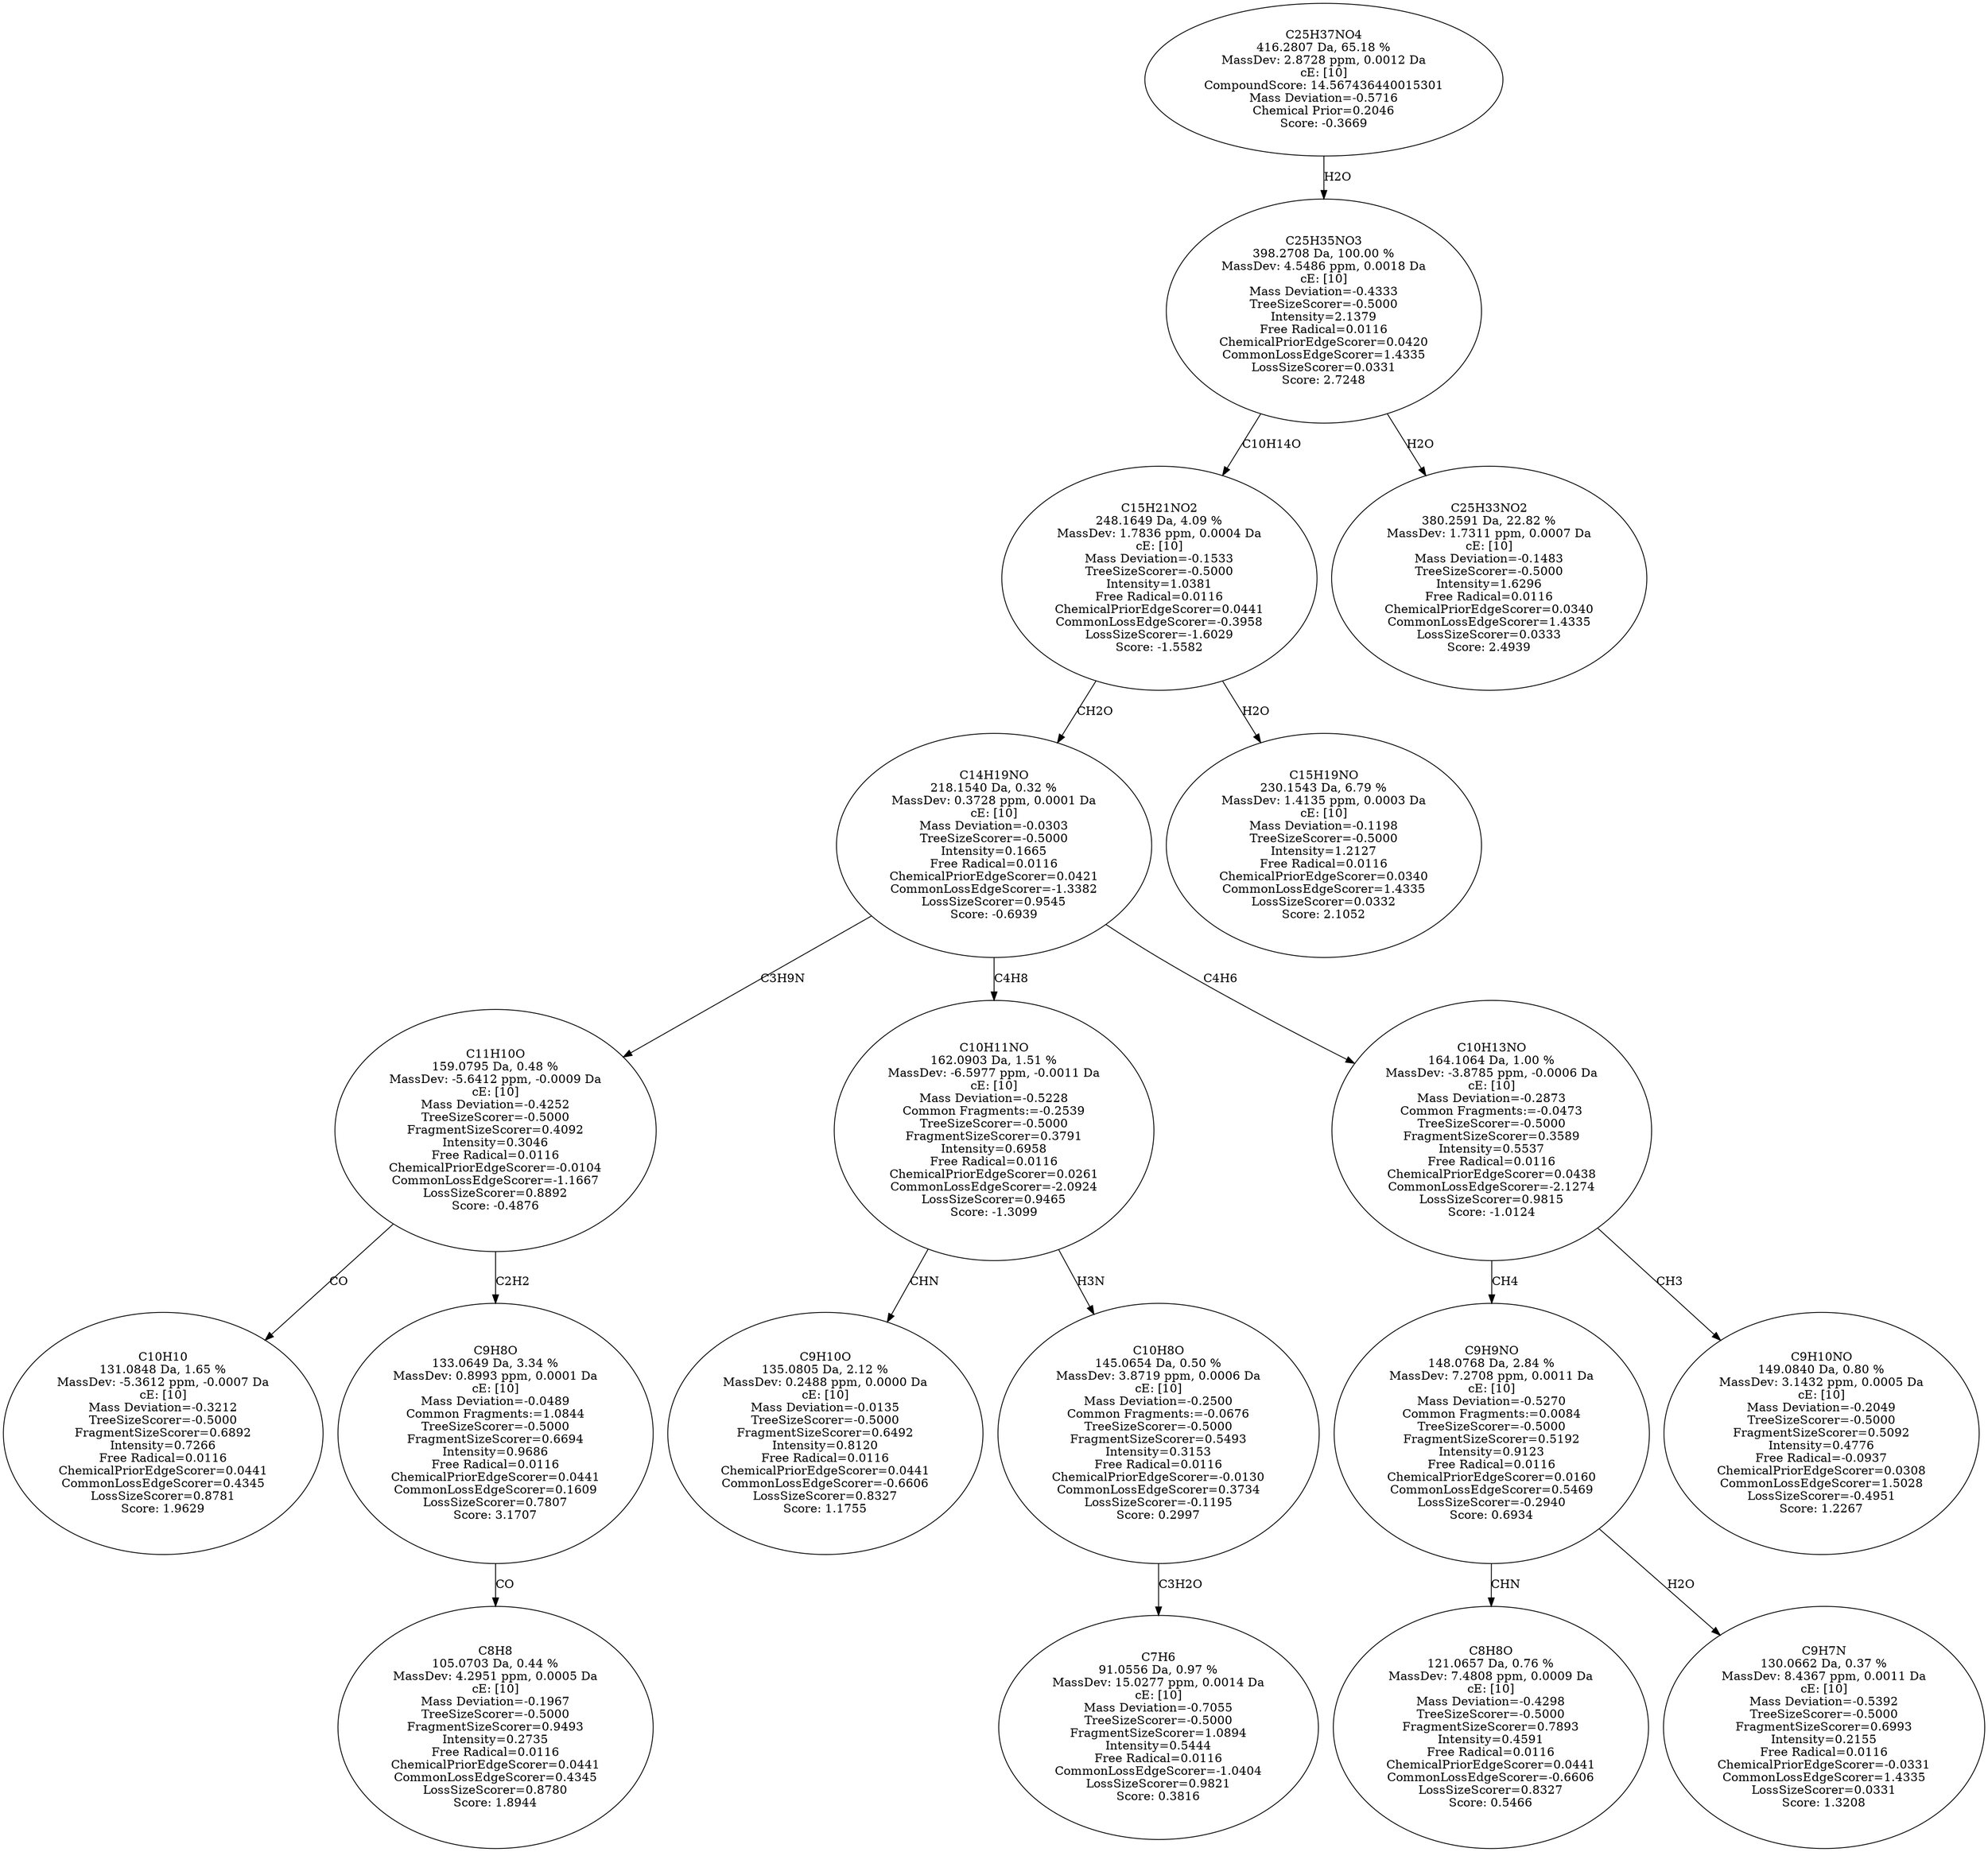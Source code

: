 strict digraph {
v1 [label="C10H10\n131.0848 Da, 1.65 %\nMassDev: -5.3612 ppm, -0.0007 Da\ncE: [10]\nMass Deviation=-0.3212\nTreeSizeScorer=-0.5000\nFragmentSizeScorer=0.6892\nIntensity=0.7266\nFree Radical=0.0116\nChemicalPriorEdgeScorer=0.0441\nCommonLossEdgeScorer=0.4345\nLossSizeScorer=0.8781\nScore: 1.9629"];
v2 [label="C8H8\n105.0703 Da, 0.44 %\nMassDev: 4.2951 ppm, 0.0005 Da\ncE: [10]\nMass Deviation=-0.1967\nTreeSizeScorer=-0.5000\nFragmentSizeScorer=0.9493\nIntensity=0.2735\nFree Radical=0.0116\nChemicalPriorEdgeScorer=0.0441\nCommonLossEdgeScorer=0.4345\nLossSizeScorer=0.8780\nScore: 1.8944"];
v3 [label="C9H8O\n133.0649 Da, 3.34 %\nMassDev: 0.8993 ppm, 0.0001 Da\ncE: [10]\nMass Deviation=-0.0489\nCommon Fragments:=1.0844\nTreeSizeScorer=-0.5000\nFragmentSizeScorer=0.6694\nIntensity=0.9686\nFree Radical=0.0116\nChemicalPriorEdgeScorer=0.0441\nCommonLossEdgeScorer=0.1609\nLossSizeScorer=0.7807\nScore: 3.1707"];
v4 [label="C11H10O\n159.0795 Da, 0.48 %\nMassDev: -5.6412 ppm, -0.0009 Da\ncE: [10]\nMass Deviation=-0.4252\nTreeSizeScorer=-0.5000\nFragmentSizeScorer=0.4092\nIntensity=0.3046\nFree Radical=0.0116\nChemicalPriorEdgeScorer=-0.0104\nCommonLossEdgeScorer=-1.1667\nLossSizeScorer=0.8892\nScore: -0.4876"];
v5 [label="C9H10O\n135.0805 Da, 2.12 %\nMassDev: 0.2488 ppm, 0.0000 Da\ncE: [10]\nMass Deviation=-0.0135\nTreeSizeScorer=-0.5000\nFragmentSizeScorer=0.6492\nIntensity=0.8120\nFree Radical=0.0116\nChemicalPriorEdgeScorer=0.0441\nCommonLossEdgeScorer=-0.6606\nLossSizeScorer=0.8327\nScore: 1.1755"];
v6 [label="C7H6\n91.0556 Da, 0.97 %\nMassDev: 15.0277 ppm, 0.0014 Da\ncE: [10]\nMass Deviation=-0.7055\nTreeSizeScorer=-0.5000\nFragmentSizeScorer=1.0894\nIntensity=0.5444\nFree Radical=0.0116\nCommonLossEdgeScorer=-1.0404\nLossSizeScorer=0.9821\nScore: 0.3816"];
v7 [label="C10H8O\n145.0654 Da, 0.50 %\nMassDev: 3.8719 ppm, 0.0006 Da\ncE: [10]\nMass Deviation=-0.2500\nCommon Fragments:=-0.0676\nTreeSizeScorer=-0.5000\nFragmentSizeScorer=0.5493\nIntensity=0.3153\nFree Radical=0.0116\nChemicalPriorEdgeScorer=-0.0130\nCommonLossEdgeScorer=0.3734\nLossSizeScorer=-0.1195\nScore: 0.2997"];
v8 [label="C10H11NO\n162.0903 Da, 1.51 %\nMassDev: -6.5977 ppm, -0.0011 Da\ncE: [10]\nMass Deviation=-0.5228\nCommon Fragments:=-0.2539\nTreeSizeScorer=-0.5000\nFragmentSizeScorer=0.3791\nIntensity=0.6958\nFree Radical=0.0116\nChemicalPriorEdgeScorer=0.0261\nCommonLossEdgeScorer=-2.0924\nLossSizeScorer=0.9465\nScore: -1.3099"];
v9 [label="C8H8O\n121.0657 Da, 0.76 %\nMassDev: 7.4808 ppm, 0.0009 Da\ncE: [10]\nMass Deviation=-0.4298\nTreeSizeScorer=-0.5000\nFragmentSizeScorer=0.7893\nIntensity=0.4591\nFree Radical=0.0116\nChemicalPriorEdgeScorer=0.0441\nCommonLossEdgeScorer=-0.6606\nLossSizeScorer=0.8327\nScore: 0.5466"];
v10 [label="C9H7N\n130.0662 Da, 0.37 %\nMassDev: 8.4367 ppm, 0.0011 Da\ncE: [10]\nMass Deviation=-0.5392\nTreeSizeScorer=-0.5000\nFragmentSizeScorer=0.6993\nIntensity=0.2155\nFree Radical=0.0116\nChemicalPriorEdgeScorer=-0.0331\nCommonLossEdgeScorer=1.4335\nLossSizeScorer=0.0331\nScore: 1.3208"];
v11 [label="C9H9NO\n148.0768 Da, 2.84 %\nMassDev: 7.2708 ppm, 0.0011 Da\ncE: [10]\nMass Deviation=-0.5270\nCommon Fragments:=0.0084\nTreeSizeScorer=-0.5000\nFragmentSizeScorer=0.5192\nIntensity=0.9123\nFree Radical=0.0116\nChemicalPriorEdgeScorer=0.0160\nCommonLossEdgeScorer=0.5469\nLossSizeScorer=-0.2940\nScore: 0.6934"];
v12 [label="C9H10NO\n149.0840 Da, 0.80 %\nMassDev: 3.1432 ppm, 0.0005 Da\ncE: [10]\nMass Deviation=-0.2049\nTreeSizeScorer=-0.5000\nFragmentSizeScorer=0.5092\nIntensity=0.4776\nFree Radical=-0.0937\nChemicalPriorEdgeScorer=0.0308\nCommonLossEdgeScorer=1.5028\nLossSizeScorer=-0.4951\nScore: 1.2267"];
v13 [label="C10H13NO\n164.1064 Da, 1.00 %\nMassDev: -3.8785 ppm, -0.0006 Da\ncE: [10]\nMass Deviation=-0.2873\nCommon Fragments:=-0.0473\nTreeSizeScorer=-0.5000\nFragmentSizeScorer=0.3589\nIntensity=0.5537\nFree Radical=0.0116\nChemicalPriorEdgeScorer=0.0438\nCommonLossEdgeScorer=-2.1274\nLossSizeScorer=0.9815\nScore: -1.0124"];
v14 [label="C14H19NO\n218.1540 Da, 0.32 %\nMassDev: 0.3728 ppm, 0.0001 Da\ncE: [10]\nMass Deviation=-0.0303\nTreeSizeScorer=-0.5000\nIntensity=0.1665\nFree Radical=0.0116\nChemicalPriorEdgeScorer=0.0421\nCommonLossEdgeScorer=-1.3382\nLossSizeScorer=0.9545\nScore: -0.6939"];
v15 [label="C15H19NO\n230.1543 Da, 6.79 %\nMassDev: 1.4135 ppm, 0.0003 Da\ncE: [10]\nMass Deviation=-0.1198\nTreeSizeScorer=-0.5000\nIntensity=1.2127\nFree Radical=0.0116\nChemicalPriorEdgeScorer=0.0340\nCommonLossEdgeScorer=1.4335\nLossSizeScorer=0.0332\nScore: 2.1052"];
v16 [label="C15H21NO2\n248.1649 Da, 4.09 %\nMassDev: 1.7836 ppm, 0.0004 Da\ncE: [10]\nMass Deviation=-0.1533\nTreeSizeScorer=-0.5000\nIntensity=1.0381\nFree Radical=0.0116\nChemicalPriorEdgeScorer=0.0441\nCommonLossEdgeScorer=-0.3958\nLossSizeScorer=-1.6029\nScore: -1.5582"];
v17 [label="C25H33NO2\n380.2591 Da, 22.82 %\nMassDev: 1.7311 ppm, 0.0007 Da\ncE: [10]\nMass Deviation=-0.1483\nTreeSizeScorer=-0.5000\nIntensity=1.6296\nFree Radical=0.0116\nChemicalPriorEdgeScorer=0.0340\nCommonLossEdgeScorer=1.4335\nLossSizeScorer=0.0333\nScore: 2.4939"];
v18 [label="C25H35NO3\n398.2708 Da, 100.00 %\nMassDev: 4.5486 ppm, 0.0018 Da\ncE: [10]\nMass Deviation=-0.4333\nTreeSizeScorer=-0.5000\nIntensity=2.1379\nFree Radical=0.0116\nChemicalPriorEdgeScorer=0.0420\nCommonLossEdgeScorer=1.4335\nLossSizeScorer=0.0331\nScore: 2.7248"];
v19 [label="C25H37NO4\n416.2807 Da, 65.18 %\nMassDev: 2.8728 ppm, 0.0012 Da\ncE: [10]\nCompoundScore: 14.567436440015301\nMass Deviation=-0.5716\nChemical Prior=0.2046\nScore: -0.3669"];
v4 -> v1 [label="CO"];
v3 -> v2 [label="CO"];
v4 -> v3 [label="C2H2"];
v14 -> v4 [label="C3H9N"];
v8 -> v5 [label="CHN"];
v7 -> v6 [label="C3H2O"];
v8 -> v7 [label="H3N"];
v14 -> v8 [label="C4H8"];
v11 -> v9 [label="CHN"];
v11 -> v10 [label="H2O"];
v13 -> v11 [label="CH4"];
v13 -> v12 [label="CH3"];
v14 -> v13 [label="C4H6"];
v16 -> v14 [label="CH2O"];
v16 -> v15 [label="H2O"];
v18 -> v16 [label="C10H14O"];
v18 -> v17 [label="H2O"];
v19 -> v18 [label="H2O"];
}